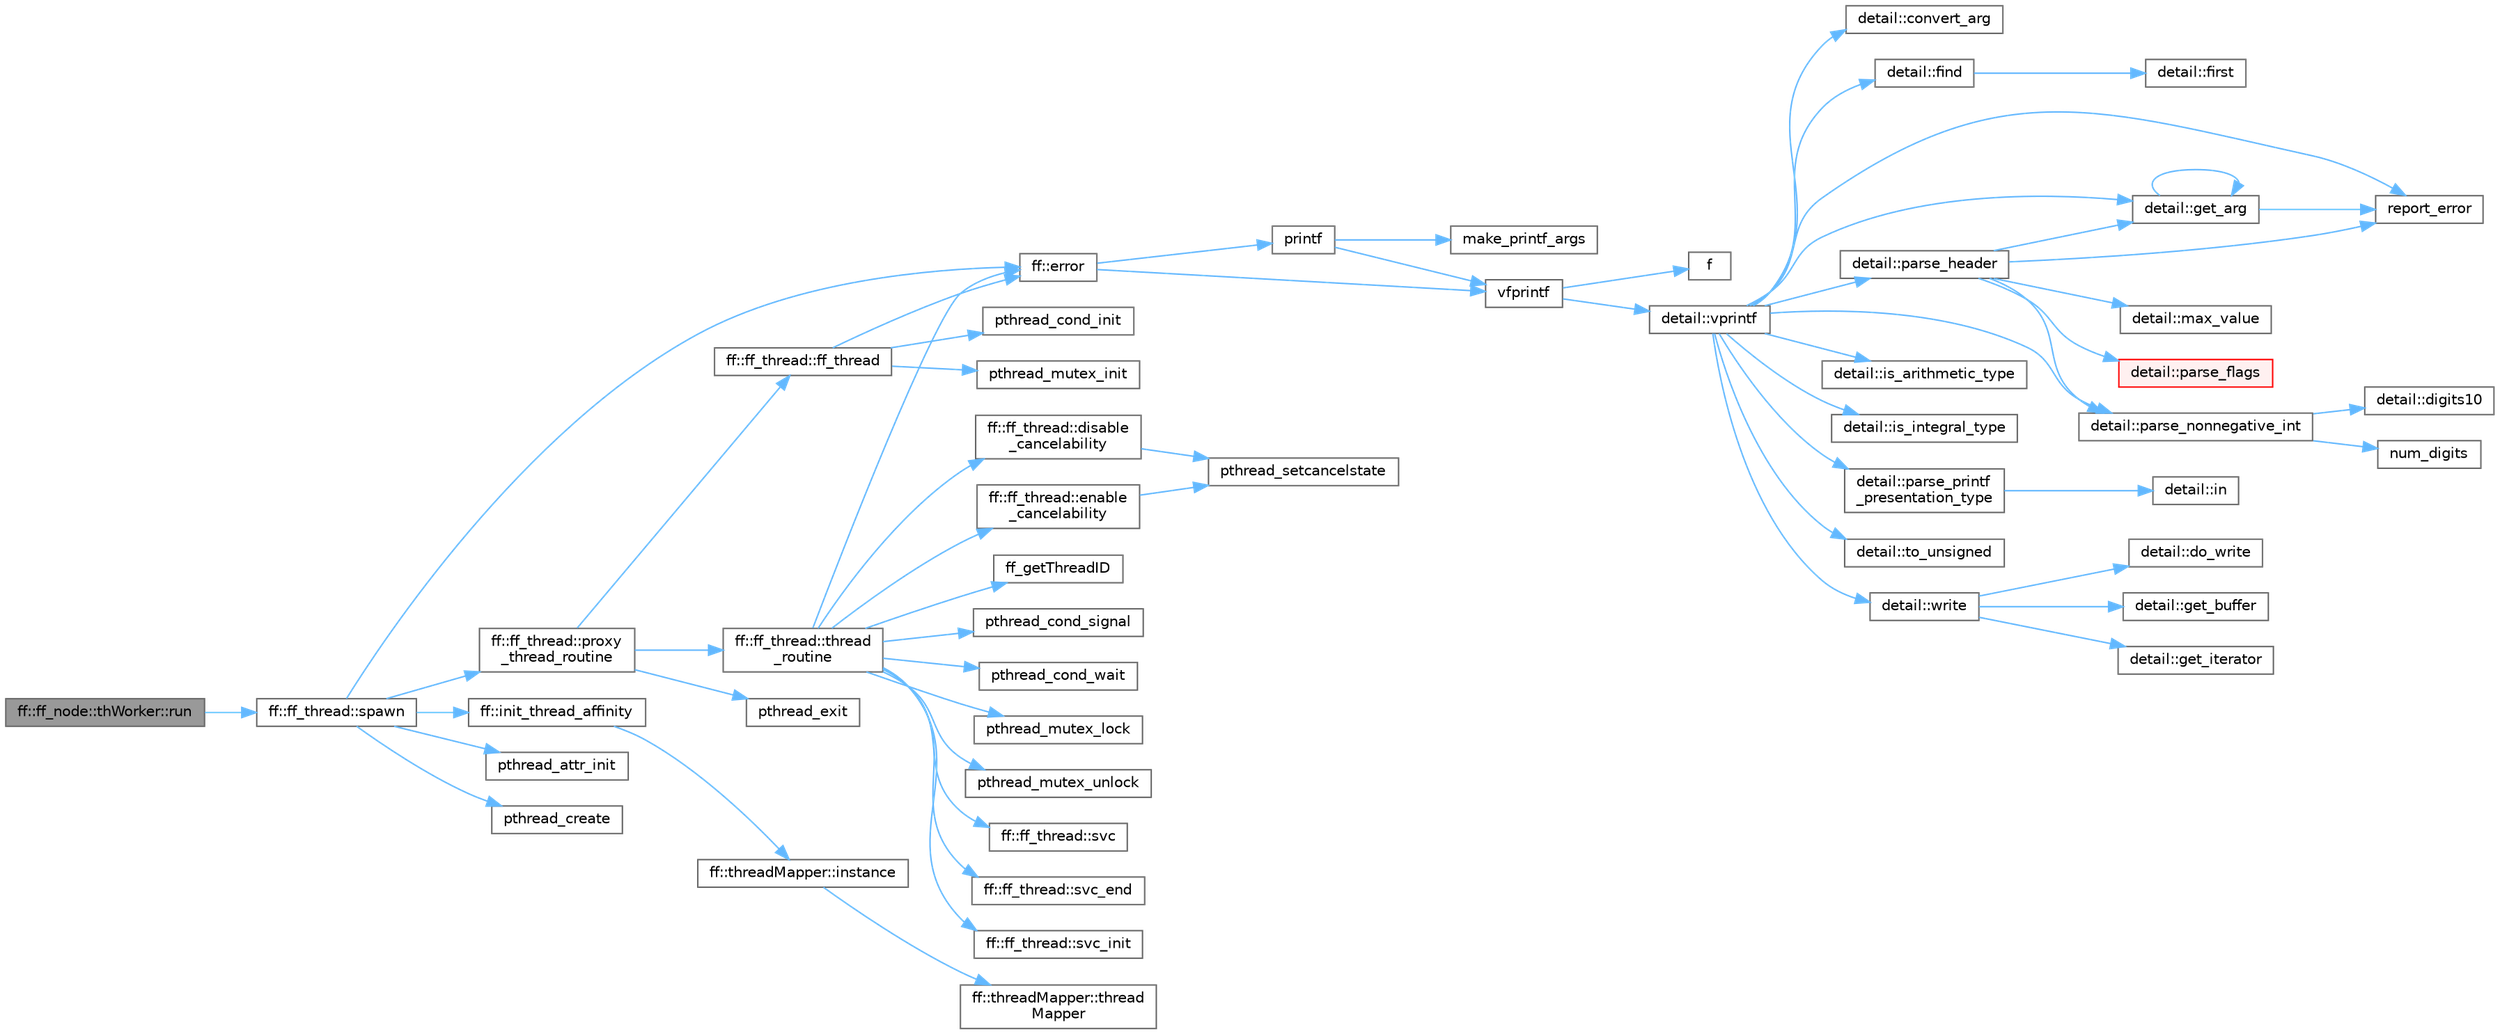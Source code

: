 digraph "ff::ff_node::thWorker::run"
{
 // LATEX_PDF_SIZE
  bgcolor="transparent";
  edge [fontname=Helvetica,fontsize=10,labelfontname=Helvetica,labelfontsize=10];
  node [fontname=Helvetica,fontsize=10,shape=box,height=0.2,width=0.4];
  rankdir="LR";
  Node1 [id="Node000001",label="ff::ff_node::thWorker::run",height=0.2,width=0.4,color="gray40", fillcolor="grey60", style="filled", fontcolor="black",tooltip=" "];
  Node1 -> Node2 [id="edge1_Node000001_Node000002",color="steelblue1",style="solid",tooltip=" "];
  Node2 [id="Node000002",label="ff::ff_thread::spawn",height=0.2,width=0.4,color="grey40", fillcolor="white", style="filled",URL="$classff_1_1ff__thread.html#a1858e3635a473e28f30c28f8fd4d3b70",tooltip=" "];
  Node2 -> Node3 [id="edge2_Node000002_Node000003",color="steelblue1",style="solid",tooltip=" "];
  Node3 [id="Node000003",label="ff::error",height=0.2,width=0.4,color="grey40", fillcolor="white", style="filled",URL="$namespaceff.html#a27d926d29b55e019eba5b70672301d82",tooltip=" "];
  Node3 -> Node4 [id="edge3_Node000003_Node000004",color="steelblue1",style="solid",tooltip=" "];
  Node4 [id="Node000004",label="printf",height=0.2,width=0.4,color="grey40", fillcolor="white", style="filled",URL="$printf_8h.html#aee3ed3a831f25f07e7be3919fff2203a",tooltip=" "];
  Node4 -> Node5 [id="edge4_Node000004_Node000005",color="steelblue1",style="solid",tooltip=" "];
  Node5 [id="Node000005",label="make_printf_args",height=0.2,width=0.4,color="grey40", fillcolor="white", style="filled",URL="$printf_8h.html#a27dcc0efcda04388971dbea3c875f122",tooltip=" "];
  Node4 -> Node6 [id="edge5_Node000004_Node000006",color="steelblue1",style="solid",tooltip=" "];
  Node6 [id="Node000006",label="vfprintf",height=0.2,width=0.4,color="grey40", fillcolor="white", style="filled",URL="$printf_8h.html#abb30aad964fc771fb52cf3ad88649df2",tooltip=" "];
  Node6 -> Node7 [id="edge6_Node000006_Node000007",color="steelblue1",style="solid",tooltip=" "];
  Node7 [id="Node000007",label="f",height=0.2,width=0.4,color="grey40", fillcolor="white", style="filled",URL="$cxx11__tensor__map_8cpp.html#a7f507fea02198f6cb81c86640c7b1a4e",tooltip=" "];
  Node6 -> Node8 [id="edge7_Node000006_Node000008",color="steelblue1",style="solid",tooltip=" "];
  Node8 [id="Node000008",label="detail::vprintf",height=0.2,width=0.4,color="grey40", fillcolor="white", style="filled",URL="$namespacedetail.html#a1c8c2218e4c822aa8f743fb9c573717f",tooltip=" "];
  Node8 -> Node9 [id="edge8_Node000008_Node000009",color="steelblue1",style="solid",tooltip=" "];
  Node9 [id="Node000009",label="detail::convert_arg",height=0.2,width=0.4,color="grey40", fillcolor="white", style="filled",URL="$namespacedetail.html#a03c11572c9a664266d6925f327dec7f3",tooltip=" "];
  Node8 -> Node10 [id="edge9_Node000008_Node000010",color="steelblue1",style="solid",tooltip=" "];
  Node10 [id="Node000010",label="detail::find",height=0.2,width=0.4,color="grey40", fillcolor="white", style="filled",URL="$namespacedetail.html#a6b71952fab3dc32f3edb2c3e9811d8d9",tooltip=" "];
  Node10 -> Node11 [id="edge10_Node000010_Node000011",color="steelblue1",style="solid",tooltip=" "];
  Node11 [id="Node000011",label="detail::first",height=0.2,width=0.4,color="grey40", fillcolor="white", style="filled",URL="$namespacedetail.html#a02319a3deb124802b88b61f85987df5e",tooltip=" "];
  Node8 -> Node12 [id="edge11_Node000008_Node000012",color="steelblue1",style="solid",tooltip=" "];
  Node12 [id="Node000012",label="detail::get_arg",height=0.2,width=0.4,color="grey40", fillcolor="white", style="filled",URL="$namespacedetail.html#a342ef250e45bd09b2ef666b6fae1c355",tooltip=" "];
  Node12 -> Node12 [id="edge12_Node000012_Node000012",color="steelblue1",style="solid",tooltip=" "];
  Node12 -> Node13 [id="edge13_Node000012_Node000013",color="steelblue1",style="solid",tooltip=" "];
  Node13 [id="Node000013",label="report_error",height=0.2,width=0.4,color="grey40", fillcolor="white", style="filled",URL="$format-inl_8h.html#a5555893692b00b61b3886349332fd01f",tooltip=" "];
  Node8 -> Node14 [id="edge14_Node000008_Node000014",color="steelblue1",style="solid",tooltip=" "];
  Node14 [id="Node000014",label="detail::is_arithmetic_type",height=0.2,width=0.4,color="grey40", fillcolor="white", style="filled",URL="$namespacedetail.html#a802c50a56a3495fdab6020b375ba1389",tooltip=" "];
  Node8 -> Node15 [id="edge15_Node000008_Node000015",color="steelblue1",style="solid",tooltip=" "];
  Node15 [id="Node000015",label="detail::is_integral_type",height=0.2,width=0.4,color="grey40", fillcolor="white", style="filled",URL="$namespacedetail.html#a2a60f8d1bee41b803f43fc42b707b5d1",tooltip=" "];
  Node8 -> Node16 [id="edge16_Node000008_Node000016",color="steelblue1",style="solid",tooltip=" "];
  Node16 [id="Node000016",label="detail::parse_header",height=0.2,width=0.4,color="grey40", fillcolor="white", style="filled",URL="$namespacedetail.html#afc9d93e58b8edb8077f8bc8eee7f4035",tooltip=" "];
  Node16 -> Node12 [id="edge17_Node000016_Node000012",color="steelblue1",style="solid",tooltip=" "];
  Node16 -> Node17 [id="edge18_Node000016_Node000017",color="steelblue1",style="solid",tooltip=" "];
  Node17 [id="Node000017",label="detail::max_value",height=0.2,width=0.4,color="grey40", fillcolor="white", style="filled",URL="$namespacedetail.html#a45c2130c44ebe54179eafcee3cda2bfb",tooltip=" "];
  Node16 -> Node18 [id="edge19_Node000016_Node000018",color="steelblue1",style="solid",tooltip=" "];
  Node18 [id="Node000018",label="detail::parse_flags",height=0.2,width=0.4,color="red", fillcolor="#FFF0F0", style="filled",URL="$namespacedetail.html#a4213daed116a37e1767881da51238261",tooltip=" "];
  Node16 -> Node25 [id="edge20_Node000016_Node000025",color="steelblue1",style="solid",tooltip=" "];
  Node25 [id="Node000025",label="detail::parse_nonnegative_int",height=0.2,width=0.4,color="grey40", fillcolor="white", style="filled",URL="$namespacedetail.html#a338caba782225e115a9902d4d0835f5f",tooltip=" "];
  Node25 -> Node26 [id="edge21_Node000025_Node000026",color="steelblue1",style="solid",tooltip=" "];
  Node26 [id="Node000026",label="detail::digits10",height=0.2,width=0.4,color="grey40", fillcolor="white", style="filled",URL="$namespacedetail.html#a3a043db05db2d07deb2d98ba2d04b4eb",tooltip=" "];
  Node25 -> Node27 [id="edge22_Node000025_Node000027",color="steelblue1",style="solid",tooltip=" "];
  Node27 [id="Node000027",label="num_digits",height=0.2,width=0.4,color="grey40", fillcolor="white", style="filled",URL="$_sequence_8c.html#aa16e8c03d098498ad9c8839cf2c48044",tooltip=" "];
  Node16 -> Node13 [id="edge23_Node000016_Node000013",color="steelblue1",style="solid",tooltip=" "];
  Node8 -> Node25 [id="edge24_Node000008_Node000025",color="steelblue1",style="solid",tooltip=" "];
  Node8 -> Node28 [id="edge25_Node000008_Node000028",color="steelblue1",style="solid",tooltip=" "];
  Node28 [id="Node000028",label="detail::parse_printf\l_presentation_type",height=0.2,width=0.4,color="grey40", fillcolor="white", style="filled",URL="$namespacedetail.html#aa2cb095169b23e3a66260ad7078f44cc",tooltip=" "];
  Node28 -> Node29 [id="edge26_Node000028_Node000029",color="steelblue1",style="solid",tooltip=" "];
  Node29 [id="Node000029",label="detail::in",height=0.2,width=0.4,color="grey40", fillcolor="white", style="filled",URL="$namespacedetail.html#a52a5e2ed06c229dcf95ea5c46d48d05e",tooltip=" "];
  Node8 -> Node13 [id="edge27_Node000008_Node000013",color="steelblue1",style="solid",tooltip=" "];
  Node8 -> Node30 [id="edge28_Node000008_Node000030",color="steelblue1",style="solid",tooltip=" "];
  Node30 [id="Node000030",label="detail::to_unsigned",height=0.2,width=0.4,color="grey40", fillcolor="white", style="filled",URL="$namespacedetail.html#a4855e668246c731a97484efc329f2aac",tooltip=" "];
  Node8 -> Node31 [id="edge29_Node000008_Node000031",color="steelblue1",style="solid",tooltip=" "];
  Node31 [id="Node000031",label="detail::write",height=0.2,width=0.4,color="grey40", fillcolor="white", style="filled",URL="$namespacedetail.html#a29dacf26eedc9e3575fb57329a5ca0a3",tooltip=" "];
  Node31 -> Node32 [id="edge30_Node000031_Node000032",color="steelblue1",style="solid",tooltip=" "];
  Node32 [id="Node000032",label="detail::do_write",height=0.2,width=0.4,color="grey40", fillcolor="white", style="filled",URL="$namespacedetail.html#a5007cc441bd246a9096070c10d1ea683",tooltip=" "];
  Node31 -> Node33 [id="edge31_Node000031_Node000033",color="steelblue1",style="solid",tooltip=" "];
  Node33 [id="Node000033",label="detail::get_buffer",height=0.2,width=0.4,color="grey40", fillcolor="white", style="filled",URL="$namespacedetail.html#ad803bb19df422bc4c4f92d75c7564437",tooltip=" "];
  Node31 -> Node34 [id="edge32_Node000031_Node000034",color="steelblue1",style="solid",tooltip=" "];
  Node34 [id="Node000034",label="detail::get_iterator",height=0.2,width=0.4,color="grey40", fillcolor="white", style="filled",URL="$namespacedetail.html#a05e3e231207d3f28f83261c2e7ad2fe5",tooltip=" "];
  Node3 -> Node6 [id="edge33_Node000003_Node000006",color="steelblue1",style="solid",tooltip=" "];
  Node2 -> Node35 [id="edge34_Node000002_Node000035",color="steelblue1",style="solid",tooltip=" "];
  Node35 [id="Node000035",label="ff::init_thread_affinity",height=0.2,width=0.4,color="grey40", fillcolor="white", style="filled",URL="$namespaceff.html#afe043ceb2bbc0f0e7c085316070b4ca8",tooltip=" "];
  Node35 -> Node36 [id="edge35_Node000035_Node000036",color="steelblue1",style="solid",tooltip=" "];
  Node36 [id="Node000036",label="ff::threadMapper::instance",height=0.2,width=0.4,color="grey40", fillcolor="white", style="filled",URL="$classff_1_1thread_mapper.html#ae889e3e371cc7bb4e0fc067f74f097c1",tooltip=" "];
  Node36 -> Node37 [id="edge36_Node000036_Node000037",color="steelblue1",style="solid",tooltip=" "];
  Node37 [id="Node000037",label="ff::threadMapper::thread\lMapper",height=0.2,width=0.4,color="grey40", fillcolor="white", style="filled",URL="$classff_1_1thread_mapper.html#a866a7064d47917d9e4af03ddfa7ae2fc",tooltip=" "];
  Node2 -> Node38 [id="edge37_Node000002_Node000038",color="steelblue1",style="solid",tooltip=" "];
  Node38 [id="Node000038",label="ff::ff_thread::proxy\l_thread_routine",height=0.2,width=0.4,color="grey40", fillcolor="white", style="filled",URL="$classff_1_1ff__thread.html#ab5484db05d237243f16ad36219240774",tooltip=" "];
  Node38 -> Node39 [id="edge38_Node000038_Node000039",color="steelblue1",style="solid",tooltip=" "];
  Node39 [id="Node000039",label="ff::ff_thread::ff_thread",height=0.2,width=0.4,color="grey40", fillcolor="white", style="filled",URL="$classff_1_1ff__thread.html#a077db4cce394f84488da05f72a42a26a",tooltip=" "];
  Node39 -> Node3 [id="edge39_Node000039_Node000003",color="steelblue1",style="solid",tooltip=" "];
  Node39 -> Node40 [id="edge40_Node000039_Node000040",color="steelblue1",style="solid",tooltip=" "];
  Node40 [id="Node000040",label="pthread_cond_init",height=0.2,width=0.4,color="grey40", fillcolor="white", style="filled",URL="$pthread__minport__windows_8h.html#a71bdb8a20eb782047e084c27fcf7aa65",tooltip=" "];
  Node39 -> Node41 [id="edge41_Node000039_Node000041",color="steelblue1",style="solid",tooltip=" "];
  Node41 [id="Node000041",label="pthread_mutex_init",height=0.2,width=0.4,color="grey40", fillcolor="white", style="filled",URL="$pthread__minport__windows_8h.html#a06769b1c0f650377fed34ef94ac2a01c",tooltip=" "];
  Node38 -> Node42 [id="edge42_Node000038_Node000042",color="steelblue1",style="solid",tooltip=" "];
  Node42 [id="Node000042",label="pthread_exit",height=0.2,width=0.4,color="grey40", fillcolor="white", style="filled",URL="$pthread__minport__windows_8h.html#acb373fa829d9d1b2faaa79346f5090a7",tooltip=" "];
  Node38 -> Node43 [id="edge43_Node000038_Node000043",color="steelblue1",style="solid",tooltip=" "];
  Node43 [id="Node000043",label="ff::ff_thread::thread\l_routine",height=0.2,width=0.4,color="grey40", fillcolor="white", style="filled",URL="$classff_1_1ff__thread.html#a4435afbf89bbbc81236a4bd210d59add",tooltip=" "];
  Node43 -> Node44 [id="edge44_Node000043_Node000044",color="steelblue1",style="solid",tooltip=" "];
  Node44 [id="Node000044",label="ff::ff_thread::disable\l_cancelability",height=0.2,width=0.4,color="grey40", fillcolor="white", style="filled",URL="$classff_1_1ff__thread.html#a3d545e9a2358b8f8a7302e9ce08d8b2d",tooltip=" "];
  Node44 -> Node45 [id="edge45_Node000044_Node000045",color="steelblue1",style="solid",tooltip=" "];
  Node45 [id="Node000045",label="pthread_setcancelstate",height=0.2,width=0.4,color="grey40", fillcolor="white", style="filled",URL="$pthread__minport__windows_8h.html#ac9d377e54ad1ed0658f51052f535b9dc",tooltip=" "];
  Node43 -> Node46 [id="edge46_Node000043_Node000046",color="steelblue1",style="solid",tooltip=" "];
  Node46 [id="Node000046",label="ff::ff_thread::enable\l_cancelability",height=0.2,width=0.4,color="grey40", fillcolor="white", style="filled",URL="$classff_1_1ff__thread.html#a507b755bb283dba7eb30a37ebe707016",tooltip=" "];
  Node46 -> Node45 [id="edge47_Node000046_Node000045",color="steelblue1",style="solid",tooltip=" "];
  Node43 -> Node3 [id="edge48_Node000043_Node000003",color="steelblue1",style="solid",tooltip=" "];
  Node43 -> Node47 [id="edge49_Node000043_Node000047",color="steelblue1",style="solid",tooltip=" "];
  Node47 [id="Node000047",label="ff_getThreadID",height=0.2,width=0.4,color="grey40", fillcolor="white", style="filled",URL="$mapping__utils_8hpp.html#a9ad3de6d54a3007e35640df5381ef52b",tooltip="Returns the ID of the calling thread"];
  Node43 -> Node48 [id="edge50_Node000043_Node000048",color="steelblue1",style="solid",tooltip=" "];
  Node48 [id="Node000048",label="pthread_cond_signal",height=0.2,width=0.4,color="grey40", fillcolor="white", style="filled",URL="$pthread__minport__windows_8h.html#af3771cd9bcc377935b42c79ab48a3931",tooltip=" "];
  Node43 -> Node49 [id="edge51_Node000043_Node000049",color="steelblue1",style="solid",tooltip=" "];
  Node49 [id="Node000049",label="pthread_cond_wait",height=0.2,width=0.4,color="grey40", fillcolor="white", style="filled",URL="$pthread__minport__windows_8h.html#af9530616ca0356931235e064a7063c59",tooltip=" "];
  Node43 -> Node50 [id="edge52_Node000043_Node000050",color="steelblue1",style="solid",tooltip=" "];
  Node50 [id="Node000050",label="pthread_mutex_lock",height=0.2,width=0.4,color="grey40", fillcolor="white", style="filled",URL="$pthread__minport__windows_8h.html#ac24005266439bc710f8d85235c0c9213",tooltip=" "];
  Node43 -> Node51 [id="edge53_Node000043_Node000051",color="steelblue1",style="solid",tooltip=" "];
  Node51 [id="Node000051",label="pthread_mutex_unlock",height=0.2,width=0.4,color="grey40", fillcolor="white", style="filled",URL="$pthread__minport__windows_8h.html#a9ebcb4bbf90f780d17be7acd63b0e92f",tooltip=" "];
  Node43 -> Node52 [id="edge54_Node000043_Node000052",color="steelblue1",style="solid",tooltip=" "];
  Node52 [id="Node000052",label="ff::ff_thread::svc",height=0.2,width=0.4,color="grey40", fillcolor="white", style="filled",URL="$classff_1_1ff__thread.html#ab391ca0f45c64399f85230dda0ea7252",tooltip=" "];
  Node43 -> Node53 [id="edge55_Node000043_Node000053",color="steelblue1",style="solid",tooltip=" "];
  Node53 [id="Node000053",label="ff::ff_thread::svc_end",height=0.2,width=0.4,color="grey40", fillcolor="white", style="filled",URL="$classff_1_1ff__thread.html#a22e9ad1f77e61a9c70af582411aa6fdb",tooltip=" "];
  Node43 -> Node54 [id="edge56_Node000043_Node000054",color="steelblue1",style="solid",tooltip=" "];
  Node54 [id="Node000054",label="ff::ff_thread::svc_init",height=0.2,width=0.4,color="grey40", fillcolor="white", style="filled",URL="$classff_1_1ff__thread.html#a15d63a6a2af3aa89df0515c319a26b29",tooltip=" "];
  Node2 -> Node55 [id="edge57_Node000002_Node000055",color="steelblue1",style="solid",tooltip=" "];
  Node55 [id="Node000055",label="pthread_attr_init",height=0.2,width=0.4,color="grey40", fillcolor="white", style="filled",URL="$pthread__minport__windows_8h.html#a5c66c9042370b9d9220428bbd0108da0",tooltip=" "];
  Node2 -> Node56 [id="edge58_Node000002_Node000056",color="steelblue1",style="solid",tooltip=" "];
  Node56 [id="Node000056",label="pthread_create",height=0.2,width=0.4,color="grey40", fillcolor="white", style="filled",URL="$pthread__minport__windows_8h.html#a6afb84a81a45d337464674b9ff88d41e",tooltip=" "];
}
